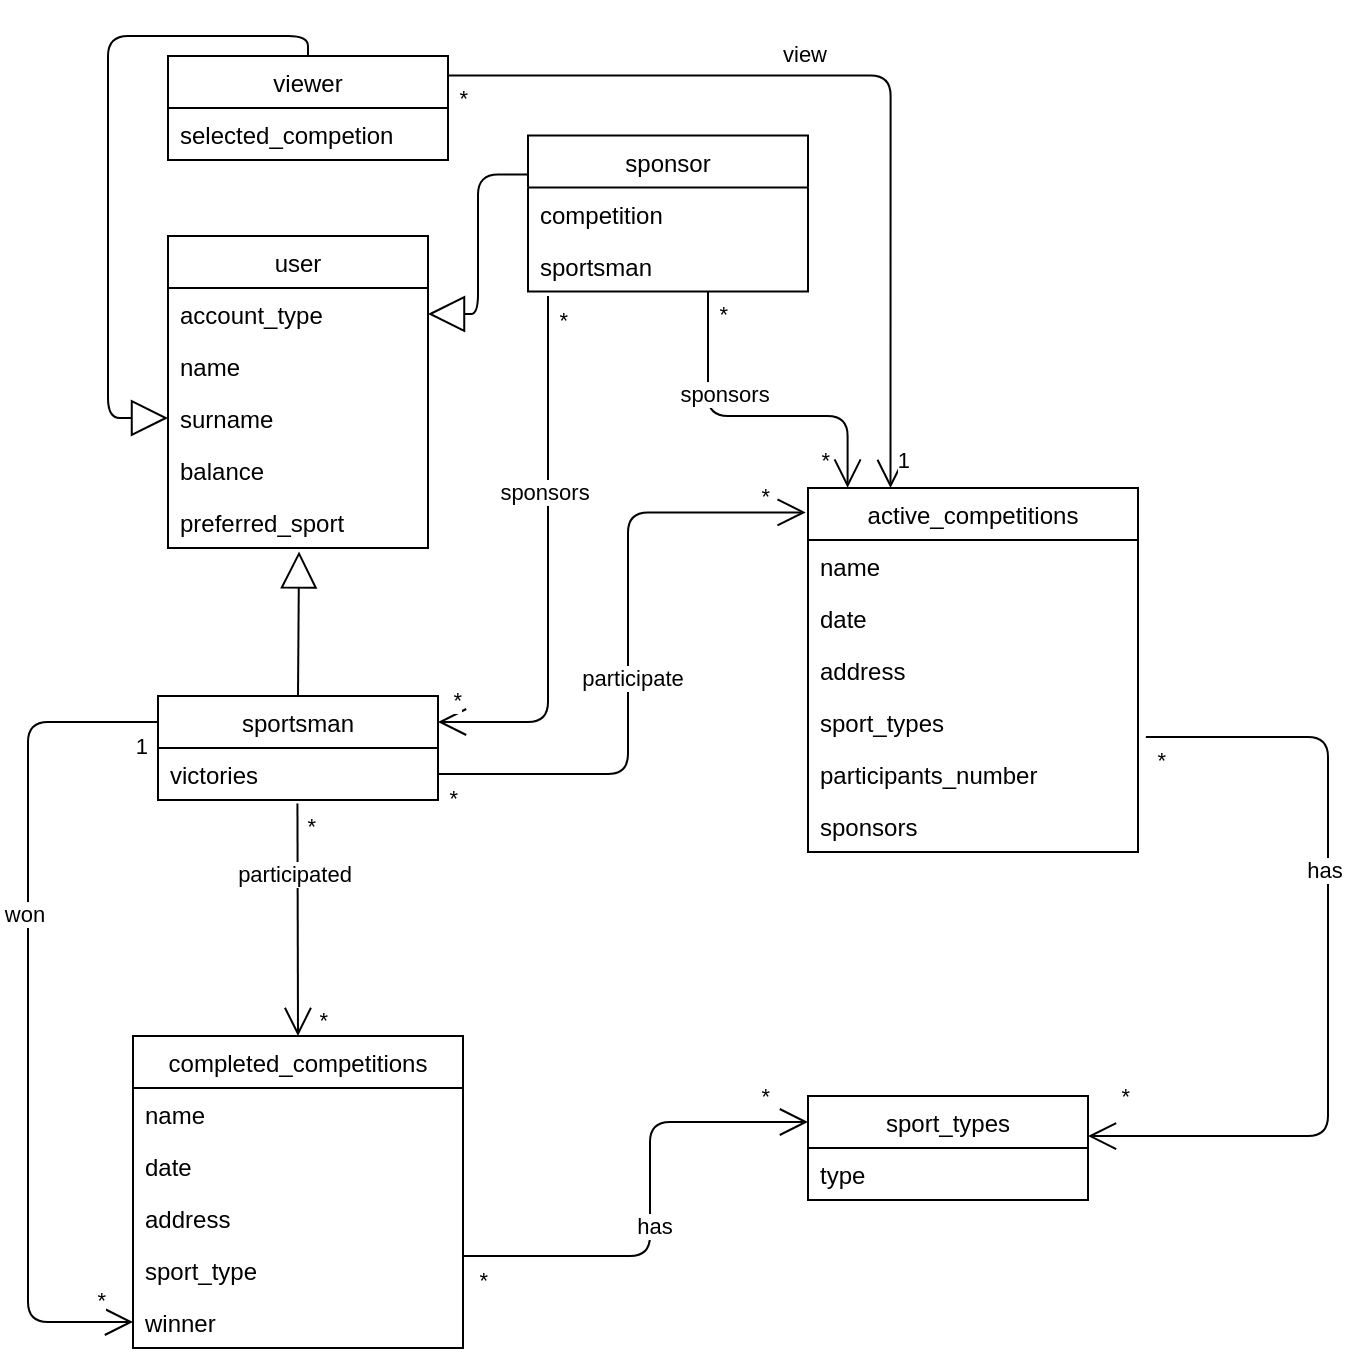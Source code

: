 <mxfile version="20.3.0" type="device"><diagram id="mCyr1kptdM3YggUfpTlr" name="Page-1"><mxGraphModel dx="864" dy="3094" grid="1" gridSize="10" guides="1" tooltips="1" connect="1" arrows="1" fold="1" page="1" pageScale="1" pageWidth="850" pageHeight="1100" math="0" shadow="0"><root><mxCell id="0"/><mxCell id="1" parent="0"/><mxCell id="RMtQjLJvcsIaxz_irh20-2" value="user" style="swimlane;fontStyle=0;childLayout=stackLayout;horizontal=1;startSize=26;fillColor=none;horizontalStack=0;resizeParent=1;resizeParentMax=0;resizeLast=0;collapsible=1;marginBottom=0;" parent="1" vertex="1"><mxGeometry x="210" y="-1020" width="130" height="156" as="geometry"/></mxCell><mxCell id="l-3zFmNGrXj0U9-9DVd2-9" value="account_type" style="text;strokeColor=none;fillColor=none;align=left;verticalAlign=top;spacingLeft=4;spacingRight=4;overflow=hidden;rotatable=0;points=[[0,0.5],[1,0.5]];portConstraint=eastwest;" parent="RMtQjLJvcsIaxz_irh20-2" vertex="1"><mxGeometry y="26" width="130" height="26" as="geometry"/></mxCell><mxCell id="RMtQjLJvcsIaxz_irh20-3" value="name" style="text;strokeColor=none;fillColor=none;align=left;verticalAlign=top;spacingLeft=4;spacingRight=4;overflow=hidden;rotatable=0;points=[[0,0.5],[1,0.5]];portConstraint=eastwest;" parent="RMtQjLJvcsIaxz_irh20-2" vertex="1"><mxGeometry y="52" width="130" height="26" as="geometry"/></mxCell><mxCell id="l-3zFmNGrXj0U9-9DVd2-8" value="surname" style="text;strokeColor=none;fillColor=none;align=left;verticalAlign=top;spacingLeft=4;spacingRight=4;overflow=hidden;rotatable=0;points=[[0,0.5],[1,0.5]];portConstraint=eastwest;" parent="RMtQjLJvcsIaxz_irh20-2" vertex="1"><mxGeometry y="78" width="130" height="26" as="geometry"/></mxCell><mxCell id="RMtQjLJvcsIaxz_irh20-4" value="balance" style="text;strokeColor=none;fillColor=none;align=left;verticalAlign=top;spacingLeft=4;spacingRight=4;overflow=hidden;rotatable=0;points=[[0,0.5],[1,0.5]];portConstraint=eastwest;" parent="RMtQjLJvcsIaxz_irh20-2" vertex="1"><mxGeometry y="104" width="130" height="26" as="geometry"/></mxCell><mxCell id="l-3zFmNGrXj0U9-9DVd2-10" value="preferred_sport" style="text;strokeColor=none;fillColor=none;align=left;verticalAlign=top;spacingLeft=4;spacingRight=4;overflow=hidden;rotatable=0;points=[[0,0.5],[1,0.5]];portConstraint=eastwest;" parent="RMtQjLJvcsIaxz_irh20-2" vertex="1"><mxGeometry y="130" width="130" height="26" as="geometry"/></mxCell><mxCell id="RMtQjLJvcsIaxz_irh20-15" value="viewer" style="swimlane;fontStyle=0;childLayout=stackLayout;horizontal=1;startSize=26;fillColor=none;horizontalStack=0;resizeParent=1;resizeParentMax=0;resizeLast=0;collapsible=1;marginBottom=0;" parent="1" vertex="1"><mxGeometry x="210" y="-1110" width="140" height="52" as="geometry"/></mxCell><mxCell id="RMtQjLJvcsIaxz_irh20-5" value="selected_competion" style="text;strokeColor=none;fillColor=none;align=left;verticalAlign=top;spacingLeft=4;spacingRight=4;overflow=hidden;rotatable=0;points=[[0,0.5],[1,0.5]];portConstraint=eastwest;" parent="RMtQjLJvcsIaxz_irh20-15" vertex="1"><mxGeometry y="26" width="140" height="26" as="geometry"/></mxCell><mxCell id="RMtQjLJvcsIaxz_irh20-17" value="" style="endArrow=block;endSize=16;endFill=0;html=1;exitX=0.5;exitY=0;exitDx=0;exitDy=0;entryX=0;entryY=0.5;entryDx=0;entryDy=0;edgeStyle=orthogonalEdgeStyle;" parent="1" source="RMtQjLJvcsIaxz_irh20-15" target="l-3zFmNGrXj0U9-9DVd2-8" edge="1"><mxGeometry x="0.007" y="-8" width="160" relative="1" as="geometry"><mxPoint x="480" y="-850" as="sourcePoint"/><mxPoint x="340" y="-810" as="targetPoint"/><mxPoint as="offset"/><Array as="points"><mxPoint x="280" y="-1120"/><mxPoint x="180" y="-1120"/><mxPoint x="180" y="-929"/></Array></mxGeometry></mxCell><mxCell id="l-3zFmNGrXj0U9-9DVd2-11" value="sportsman" style="swimlane;fontStyle=0;childLayout=stackLayout;horizontal=1;startSize=26;fillColor=none;horizontalStack=0;resizeParent=1;resizeParentMax=0;resizeLast=0;collapsible=1;marginBottom=0;" parent="1" vertex="1"><mxGeometry x="205" y="-790" width="140" height="52" as="geometry"/></mxCell><mxCell id="l-3zFmNGrXj0U9-9DVd2-13" value="victories" style="text;strokeColor=none;fillColor=none;align=left;verticalAlign=top;spacingLeft=4;spacingRight=4;overflow=hidden;rotatable=0;points=[[0,0.5],[1,0.5]];portConstraint=eastwest;" parent="l-3zFmNGrXj0U9-9DVd2-11" vertex="1"><mxGeometry y="26" width="140" height="26" as="geometry"/></mxCell><mxCell id="l-3zFmNGrXj0U9-9DVd2-14" value="" style="endArrow=block;endSize=16;endFill=0;html=1;exitX=0.5;exitY=0;exitDx=0;exitDy=0;entryX=0.504;entryY=1.066;entryDx=0;entryDy=0;entryPerimeter=0;" parent="1" source="l-3zFmNGrXj0U9-9DVd2-11" target="l-3zFmNGrXj0U9-9DVd2-10" edge="1"><mxGeometry x="0.007" y="-8" width="160" relative="1" as="geometry"><mxPoint x="160" y="-780" as="sourcePoint"/><mxPoint x="270" y="-860" as="targetPoint"/><mxPoint as="offset"/></mxGeometry></mxCell><mxCell id="l-3zFmNGrXj0U9-9DVd2-15" value="completed_competitions" style="swimlane;fontStyle=0;childLayout=stackLayout;horizontal=1;startSize=26;fillColor=none;horizontalStack=0;resizeParent=1;resizeParentMax=0;resizeLast=0;collapsible=1;marginBottom=0;" parent="1" vertex="1"><mxGeometry x="192.5" y="-620" width="165" height="156" as="geometry"/></mxCell><mxCell id="l-3zFmNGrXj0U9-9DVd2-16" value="name" style="text;strokeColor=none;fillColor=none;align=left;verticalAlign=top;spacingLeft=4;spacingRight=4;overflow=hidden;rotatable=0;points=[[0,0.5],[1,0.5]];portConstraint=eastwest;" parent="l-3zFmNGrXj0U9-9DVd2-15" vertex="1"><mxGeometry y="26" width="165" height="26" as="geometry"/></mxCell><mxCell id="l-3zFmNGrXj0U9-9DVd2-21" value="date" style="text;strokeColor=none;fillColor=none;align=left;verticalAlign=top;spacingLeft=4;spacingRight=4;overflow=hidden;rotatable=0;points=[[0,0.5],[1,0.5]];portConstraint=eastwest;" parent="l-3zFmNGrXj0U9-9DVd2-15" vertex="1"><mxGeometry y="52" width="165" height="26" as="geometry"/></mxCell><mxCell id="l-3zFmNGrXj0U9-9DVd2-24" value="address" style="text;strokeColor=none;fillColor=none;align=left;verticalAlign=top;spacingLeft=4;spacingRight=4;overflow=hidden;rotatable=0;points=[[0,0.5],[1,0.5]];portConstraint=eastwest;" parent="l-3zFmNGrXj0U9-9DVd2-15" vertex="1"><mxGeometry y="78" width="165" height="26" as="geometry"/></mxCell><mxCell id="l-3zFmNGrXj0U9-9DVd2-17" value="sport_type" style="text;strokeColor=none;fillColor=none;align=left;verticalAlign=top;spacingLeft=4;spacingRight=4;overflow=hidden;rotatable=0;points=[[0,0.5],[1,0.5]];portConstraint=eastwest;" parent="l-3zFmNGrXj0U9-9DVd2-15" vertex="1"><mxGeometry y="104" width="165" height="26" as="geometry"/></mxCell><mxCell id="l-3zFmNGrXj0U9-9DVd2-23" value="winner" style="text;strokeColor=none;fillColor=none;align=left;verticalAlign=top;spacingLeft=4;spacingRight=4;overflow=hidden;rotatable=0;points=[[0,0.5],[1,0.5]];portConstraint=eastwest;" parent="l-3zFmNGrXj0U9-9DVd2-15" vertex="1"><mxGeometry y="130" width="165" height="26" as="geometry"/></mxCell><mxCell id="l-3zFmNGrXj0U9-9DVd2-18" value="active_competitions" style="swimlane;fontStyle=0;childLayout=stackLayout;horizontal=1;startSize=26;fillColor=none;horizontalStack=0;resizeParent=1;resizeParentMax=0;resizeLast=0;collapsible=1;marginBottom=0;" parent="1" vertex="1"><mxGeometry x="530" y="-894" width="165" height="182" as="geometry"/></mxCell><mxCell id="l-3zFmNGrXj0U9-9DVd2-31" value="name" style="text;strokeColor=none;fillColor=none;align=left;verticalAlign=top;spacingLeft=4;spacingRight=4;overflow=hidden;rotatable=0;points=[[0,0.5],[1,0.5]];portConstraint=eastwest;" parent="l-3zFmNGrXj0U9-9DVd2-18" vertex="1"><mxGeometry y="26" width="165" height="26" as="geometry"/></mxCell><mxCell id="l-3zFmNGrXj0U9-9DVd2-32" value="date" style="text;strokeColor=none;fillColor=none;align=left;verticalAlign=top;spacingLeft=4;spacingRight=4;overflow=hidden;rotatable=0;points=[[0,0.5],[1,0.5]];portConstraint=eastwest;" parent="l-3zFmNGrXj0U9-9DVd2-18" vertex="1"><mxGeometry y="52" width="165" height="26" as="geometry"/></mxCell><mxCell id="l-3zFmNGrXj0U9-9DVd2-33" value="address" style="text;strokeColor=none;fillColor=none;align=left;verticalAlign=top;spacingLeft=4;spacingRight=4;overflow=hidden;rotatable=0;points=[[0,0.5],[1,0.5]];portConstraint=eastwest;" parent="l-3zFmNGrXj0U9-9DVd2-18" vertex="1"><mxGeometry y="78" width="165" height="26" as="geometry"/></mxCell><mxCell id="l-3zFmNGrXj0U9-9DVd2-34" value="sport_types" style="text;strokeColor=none;fillColor=none;align=left;verticalAlign=top;spacingLeft=4;spacingRight=4;overflow=hidden;rotatable=0;points=[[0,0.5],[1,0.5]];portConstraint=eastwest;" parent="l-3zFmNGrXj0U9-9DVd2-18" vertex="1"><mxGeometry y="104" width="165" height="26" as="geometry"/></mxCell><mxCell id="l-3zFmNGrXj0U9-9DVd2-19" value="participants_number" style="text;strokeColor=none;fillColor=none;align=left;verticalAlign=top;spacingLeft=4;spacingRight=4;overflow=hidden;rotatable=0;points=[[0,0.5],[1,0.5]];portConstraint=eastwest;" parent="l-3zFmNGrXj0U9-9DVd2-18" vertex="1"><mxGeometry y="130" width="165" height="26" as="geometry"/></mxCell><mxCell id="l-3zFmNGrXj0U9-9DVd2-20" value="sponsors" style="text;strokeColor=none;fillColor=none;align=left;verticalAlign=top;spacingLeft=4;spacingRight=4;overflow=hidden;rotatable=0;points=[[0,0.5],[1,0.5]];portConstraint=eastwest;" parent="l-3zFmNGrXj0U9-9DVd2-18" vertex="1"><mxGeometry y="156" width="165" height="26" as="geometry"/></mxCell><mxCell id="l-3zFmNGrXj0U9-9DVd2-35" value="" style="endArrow=none;html=1;startSize=12;startArrow=open;startFill=0;exitX=0.5;exitY=0;exitDx=0;exitDy=0;entryX=0.498;entryY=1.067;entryDx=0;entryDy=0;entryPerimeter=0;" parent="1" source="l-3zFmNGrXj0U9-9DVd2-15" target="l-3zFmNGrXj0U9-9DVd2-13" edge="1"><mxGeometry relative="1" as="geometry"><mxPoint x="470" y="-641" as="sourcePoint"/><mxPoint x="340" y="-700" as="targetPoint"/></mxGeometry></mxCell><mxCell id="l-3zFmNGrXj0U9-9DVd2-37" value="*" style="edgeLabel;resizable=0;html=1;align=right;verticalAlign=bottom;" parent="l-3zFmNGrXj0U9-9DVd2-35" connectable="0" vertex="1"><mxGeometry x="1" relative="1" as="geometry"><mxPoint x="10" y="20" as="offset"/></mxGeometry></mxCell><mxCell id="l-3zFmNGrXj0U9-9DVd2-38" value="participated" style="edgeLabel;html=1;align=center;verticalAlign=middle;resizable=0;points=[];" parent="l-3zFmNGrXj0U9-9DVd2-35" vertex="1" connectable="0"><mxGeometry x="0.17" y="2" relative="1" as="geometry"><mxPoint y="-13" as="offset"/></mxGeometry></mxCell><mxCell id="l-3zFmNGrXj0U9-9DVd2-39" value="*" style="edgeLabel;resizable=0;html=1;align=right;verticalAlign=bottom;" parent="1" connectable="0" vertex="1"><mxGeometry x="290.001" y="-620.0" as="geometry"/></mxCell><mxCell id="l-3zFmNGrXj0U9-9DVd2-40" value="" style="endArrow=none;html=1;startSize=12;startArrow=open;startFill=0;exitX=-0.007;exitY=0.067;exitDx=0;exitDy=0;entryX=1;entryY=0.5;entryDx=0;entryDy=0;exitPerimeter=0;edgeStyle=orthogonalEdgeStyle;" parent="1" source="l-3zFmNGrXj0U9-9DVd2-18" edge="1"><mxGeometry relative="1" as="geometry"><mxPoint x="370.28" y="-799.74" as="sourcePoint"/><mxPoint x="345" y="-751" as="targetPoint"/><Array as="points"><mxPoint x="440" y="-882"/><mxPoint x="440" y="-751"/></Array></mxGeometry></mxCell><mxCell id="l-3zFmNGrXj0U9-9DVd2-41" value="*" style="edgeLabel;resizable=0;html=1;align=right;verticalAlign=bottom;" parent="l-3zFmNGrXj0U9-9DVd2-40" connectable="0" vertex="1"><mxGeometry x="1" relative="1" as="geometry"><mxPoint x="10" y="20" as="offset"/></mxGeometry></mxCell><mxCell id="l-3zFmNGrXj0U9-9DVd2-42" value="participate" style="edgeLabel;html=1;align=center;verticalAlign=middle;resizable=0;points=[];" parent="l-3zFmNGrXj0U9-9DVd2-40" vertex="1" connectable="0"><mxGeometry x="0.17" y="2" relative="1" as="geometry"><mxPoint y="-13" as="offset"/></mxGeometry></mxCell><mxCell id="l-3zFmNGrXj0U9-9DVd2-44" value="*" style="edgeLabel;resizable=0;html=1;align=right;verticalAlign=bottom;" parent="1" connectable="0" vertex="1"><mxGeometry x="509.995" y="-930" as="geometry"><mxPoint x="2" y="48" as="offset"/></mxGeometry></mxCell><mxCell id="l-3zFmNGrXj0U9-9DVd2-45" value="" style="endArrow=none;html=1;startSize=12;startArrow=open;startFill=0;entryX=1;entryY=0.5;entryDx=0;entryDy=0;edgeStyle=orthogonalEdgeStyle;exitX=0.25;exitY=0;exitDx=0;exitDy=0;" parent="1" source="l-3zFmNGrXj0U9-9DVd2-18" edge="1"><mxGeometry relative="1" as="geometry"><mxPoint x="500" y="-950" as="sourcePoint"/><mxPoint x="350" y="-1100.19" as="targetPoint"/><Array as="points"><mxPoint x="571" y="-1100"/></Array></mxGeometry></mxCell><mxCell id="l-3zFmNGrXj0U9-9DVd2-46" value="*" style="edgeLabel;resizable=0;html=1;align=right;verticalAlign=bottom;" parent="l-3zFmNGrXj0U9-9DVd2-45" connectable="0" vertex="1"><mxGeometry x="1" relative="1" as="geometry"><mxPoint x="10" y="20" as="offset"/></mxGeometry></mxCell><mxCell id="l-3zFmNGrXj0U9-9DVd2-47" value="view" style="edgeLabel;html=1;align=center;verticalAlign=middle;resizable=0;points=[];" parent="l-3zFmNGrXj0U9-9DVd2-45" vertex="1" connectable="0"><mxGeometry x="0.17" y="2" relative="1" as="geometry"><mxPoint y="-13" as="offset"/></mxGeometry></mxCell><mxCell id="l-3zFmNGrXj0U9-9DVd2-49" value="sponsor" style="swimlane;fontStyle=0;childLayout=stackLayout;horizontal=1;startSize=26;fillColor=none;horizontalStack=0;resizeParent=1;resizeParentMax=0;resizeLast=0;collapsible=1;marginBottom=0;" parent="1" vertex="1"><mxGeometry x="390" y="-1070.19" width="140" height="78" as="geometry"/></mxCell><mxCell id="l-3zFmNGrXj0U9-9DVd2-50" value="competition" style="text;strokeColor=none;fillColor=none;align=left;verticalAlign=top;spacingLeft=4;spacingRight=4;overflow=hidden;rotatable=0;points=[[0,0.5],[1,0.5]];portConstraint=eastwest;" parent="l-3zFmNGrXj0U9-9DVd2-49" vertex="1"><mxGeometry y="26" width="140" height="26" as="geometry"/></mxCell><mxCell id="l-3zFmNGrXj0U9-9DVd2-51" value="sportsman" style="text;strokeColor=none;fillColor=none;align=left;verticalAlign=top;spacingLeft=4;spacingRight=4;overflow=hidden;rotatable=0;points=[[0,0.5],[1,0.5]];portConstraint=eastwest;" parent="l-3zFmNGrXj0U9-9DVd2-49" vertex="1"><mxGeometry y="52" width="140" height="26" as="geometry"/></mxCell><mxCell id="l-3zFmNGrXj0U9-9DVd2-52" value="" style="endArrow=block;endSize=16;endFill=0;html=1;exitX=0;exitY=0.25;exitDx=0;exitDy=0;entryX=1;entryY=0.5;entryDx=0;entryDy=0;edgeStyle=orthogonalEdgeStyle;" parent="1" source="l-3zFmNGrXj0U9-9DVd2-49" target="l-3zFmNGrXj0U9-9DVd2-9" edge="1"><mxGeometry x="0.007" y="-8" width="160" relative="1" as="geometry"><mxPoint x="285" y="-780" as="sourcePoint"/><mxPoint x="285.52" y="-852.284" as="targetPoint"/><mxPoint as="offset"/></mxGeometry></mxCell><mxCell id="l-3zFmNGrXj0U9-9DVd2-53" value="" style="endArrow=none;html=1;startSize=12;startArrow=open;startFill=0;edgeStyle=orthogonalEdgeStyle;exitX=1;exitY=0.25;exitDx=0;exitDy=0;" parent="1" source="l-3zFmNGrXj0U9-9DVd2-11" edge="1"><mxGeometry relative="1" as="geometry"><mxPoint x="581.25" y="-884" as="sourcePoint"/><mxPoint x="400" y="-990" as="targetPoint"/><Array as="points"><mxPoint x="400" y="-777"/></Array></mxGeometry></mxCell><mxCell id="l-3zFmNGrXj0U9-9DVd2-54" value="*" style="edgeLabel;resizable=0;html=1;align=right;verticalAlign=bottom;" parent="l-3zFmNGrXj0U9-9DVd2-53" connectable="0" vertex="1"><mxGeometry x="1" relative="1" as="geometry"><mxPoint x="10" y="20" as="offset"/></mxGeometry></mxCell><mxCell id="l-3zFmNGrXj0U9-9DVd2-55" value="sponsors" style="edgeLabel;html=1;align=center;verticalAlign=middle;resizable=0;points=[];" parent="l-3zFmNGrXj0U9-9DVd2-53" vertex="1" connectable="0"><mxGeometry x="0.17" y="2" relative="1" as="geometry"><mxPoint y="-13" as="offset"/></mxGeometry></mxCell><mxCell id="l-3zFmNGrXj0U9-9DVd2-56" value="*" style="edgeLabel;resizable=0;html=1;align=right;verticalAlign=bottom;" parent="1" connectable="0" vertex="1"><mxGeometry x="357.5" y="-780.0" as="geometry"/></mxCell><mxCell id="l-3zFmNGrXj0U9-9DVd2-57" value="" style="endArrow=none;html=1;startSize=12;startArrow=open;startFill=0;edgeStyle=orthogonalEdgeStyle;exitX=0.12;exitY=-0.001;exitDx=0;exitDy=0;exitPerimeter=0;" parent="1" source="l-3zFmNGrXj0U9-9DVd2-18" edge="1"><mxGeometry relative="1" as="geometry"><mxPoint x="550" y="-900" as="sourcePoint"/><mxPoint x="480" y="-992.19" as="targetPoint"/><Array as="points"><mxPoint x="550" y="-930"/><mxPoint x="480" y="-930"/></Array></mxGeometry></mxCell><mxCell id="l-3zFmNGrXj0U9-9DVd2-58" value="*" style="edgeLabel;resizable=0;html=1;align=right;verticalAlign=bottom;" parent="l-3zFmNGrXj0U9-9DVd2-57" connectable="0" vertex="1"><mxGeometry x="1" relative="1" as="geometry"><mxPoint x="10" y="20" as="offset"/></mxGeometry></mxCell><mxCell id="l-3zFmNGrXj0U9-9DVd2-59" value="sponsors" style="edgeLabel;html=1;align=center;verticalAlign=middle;resizable=0;points=[];" parent="l-3zFmNGrXj0U9-9DVd2-57" vertex="1" connectable="0"><mxGeometry x="0.17" y="2" relative="1" as="geometry"><mxPoint y="-13" as="offset"/></mxGeometry></mxCell><mxCell id="l-3zFmNGrXj0U9-9DVd2-60" value="*" style="edgeLabel;resizable=0;html=1;align=right;verticalAlign=bottom;" parent="1" connectable="0" vertex="1"><mxGeometry x="539.995" y="-948" as="geometry"><mxPoint x="2" y="48" as="offset"/></mxGeometry></mxCell><mxCell id="l-3zFmNGrXj0U9-9DVd2-61" value="1" style="edgeLabel;resizable=0;html=1;align=right;verticalAlign=bottom;" parent="1" connectable="0" vertex="1"><mxGeometry x="579.995" y="-948" as="geometry"><mxPoint x="2" y="48" as="offset"/></mxGeometry></mxCell><mxCell id="l-3zFmNGrXj0U9-9DVd2-62" value="sport_types" style="swimlane;fontStyle=0;childLayout=stackLayout;horizontal=1;startSize=26;fillColor=none;horizontalStack=0;resizeParent=1;resizeParentMax=0;resizeLast=0;collapsible=1;marginBottom=0;" parent="1" vertex="1"><mxGeometry x="530" y="-590" width="140" height="52" as="geometry"/></mxCell><mxCell id="l-3zFmNGrXj0U9-9DVd2-63" value="type" style="text;strokeColor=none;fillColor=none;align=left;verticalAlign=top;spacingLeft=4;spacingRight=4;overflow=hidden;rotatable=0;points=[[0,0.5],[1,0.5]];portConstraint=eastwest;" parent="l-3zFmNGrXj0U9-9DVd2-62" vertex="1"><mxGeometry y="26" width="140" height="26" as="geometry"/></mxCell><mxCell id="l-3zFmNGrXj0U9-9DVd2-65" value="" style="endArrow=none;html=1;startSize=12;startArrow=open;startFill=0;edgeStyle=orthogonalEdgeStyle;exitX=0;exitY=0.25;exitDx=0;exitDy=0;" parent="1" source="l-3zFmNGrXj0U9-9DVd2-62" edge="1"><mxGeometry relative="1" as="geometry"><mxPoint x="550" y="-660" as="sourcePoint"/><mxPoint x="360" y="-510" as="targetPoint"/><Array as="points"><mxPoint x="451" y="-577"/><mxPoint x="451" y="-510"/><mxPoint x="356" y="-510"/></Array></mxGeometry></mxCell><mxCell id="l-3zFmNGrXj0U9-9DVd2-66" value="*" style="edgeLabel;resizable=0;html=1;align=right;verticalAlign=bottom;" parent="l-3zFmNGrXj0U9-9DVd2-65" connectable="0" vertex="1"><mxGeometry x="1" relative="1" as="geometry"><mxPoint x="10" y="20" as="offset"/></mxGeometry></mxCell><mxCell id="l-3zFmNGrXj0U9-9DVd2-67" value="has" style="edgeLabel;html=1;align=center;verticalAlign=middle;resizable=0;points=[];" parent="l-3zFmNGrXj0U9-9DVd2-65" vertex="1" connectable="0"><mxGeometry x="0.17" y="2" relative="1" as="geometry"><mxPoint y="-13" as="offset"/></mxGeometry></mxCell><mxCell id="l-3zFmNGrXj0U9-9DVd2-68" value="*" style="edgeLabel;resizable=0;html=1;align=right;verticalAlign=bottom;" parent="1" connectable="0" vertex="1"><mxGeometry x="509.995" y="-630" as="geometry"><mxPoint x="2" y="48" as="offset"/></mxGeometry></mxCell><mxCell id="l-3zFmNGrXj0U9-9DVd2-69" value="" style="endArrow=none;html=1;startSize=12;startArrow=open;startFill=0;edgeStyle=orthogonalEdgeStyle;exitX=1;exitY=0.385;exitDx=0;exitDy=0;exitPerimeter=0;" parent="1" source="l-3zFmNGrXj0U9-9DVd2-62" edge="1"><mxGeometry relative="1" as="geometry"><mxPoint x="680" y="-570" as="sourcePoint"/><mxPoint x="698.94" y="-769.5" as="targetPoint"/><Array as="points"><mxPoint x="790" y="-570"/><mxPoint x="790" y="-769"/></Array></mxGeometry></mxCell><mxCell id="l-3zFmNGrXj0U9-9DVd2-70" value="*" style="edgeLabel;resizable=0;html=1;align=right;verticalAlign=bottom;" parent="l-3zFmNGrXj0U9-9DVd2-69" connectable="0" vertex="1"><mxGeometry x="1" relative="1" as="geometry"><mxPoint x="10" y="20" as="offset"/></mxGeometry></mxCell><mxCell id="l-3zFmNGrXj0U9-9DVd2-71" value="has" style="edgeLabel;html=1;align=center;verticalAlign=middle;resizable=0;points=[];" parent="l-3zFmNGrXj0U9-9DVd2-69" vertex="1" connectable="0"><mxGeometry x="0.17" y="2" relative="1" as="geometry"><mxPoint y="-13" as="offset"/></mxGeometry></mxCell><mxCell id="l-3zFmNGrXj0U9-9DVd2-72" value="*" style="edgeLabel;resizable=0;html=1;align=right;verticalAlign=bottom;" parent="1" connectable="0" vertex="1"><mxGeometry x="719.059" y="-739.5" as="geometry"><mxPoint x="-28" y="158" as="offset"/></mxGeometry></mxCell><mxCell id="l-3zFmNGrXj0U9-9DVd2-73" value="" style="endArrow=none;html=1;startSize=12;startArrow=open;startFill=0;exitX=0;exitY=0.5;exitDx=0;exitDy=0;entryX=0;entryY=0.25;entryDx=0;entryDy=0;edgeStyle=orthogonalEdgeStyle;" parent="1" source="l-3zFmNGrXj0U9-9DVd2-23" target="l-3zFmNGrXj0U9-9DVd2-11" edge="1"><mxGeometry relative="1" as="geometry"><mxPoint x="150.28" y="-620" as="sourcePoint"/><mxPoint x="150.0" y="-736.258" as="targetPoint"/><Array as="points"><mxPoint x="140" y="-477"/><mxPoint x="140" y="-777"/></Array></mxGeometry></mxCell><mxCell id="l-3zFmNGrXj0U9-9DVd2-74" value="1" style="edgeLabel;resizable=0;html=1;align=right;verticalAlign=bottom;" parent="l-3zFmNGrXj0U9-9DVd2-73" connectable="0" vertex="1"><mxGeometry x="1" relative="1" as="geometry"><mxPoint x="-5" y="20" as="offset"/></mxGeometry></mxCell><mxCell id="l-3zFmNGrXj0U9-9DVd2-75" value="won" style="edgeLabel;html=1;align=center;verticalAlign=middle;resizable=0;points=[];" parent="l-3zFmNGrXj0U9-9DVd2-73" vertex="1" connectable="0"><mxGeometry x="0.17" y="2" relative="1" as="geometry"><mxPoint y="-13" as="offset"/></mxGeometry></mxCell><mxCell id="l-3zFmNGrXj0U9-9DVd2-76" value="*" style="edgeLabel;resizable=0;html=1;align=right;verticalAlign=bottom;" parent="1" connectable="0" vertex="1"><mxGeometry x="179.998" y="-480.0" as="geometry"/></mxCell></root></mxGraphModel></diagram></mxfile>